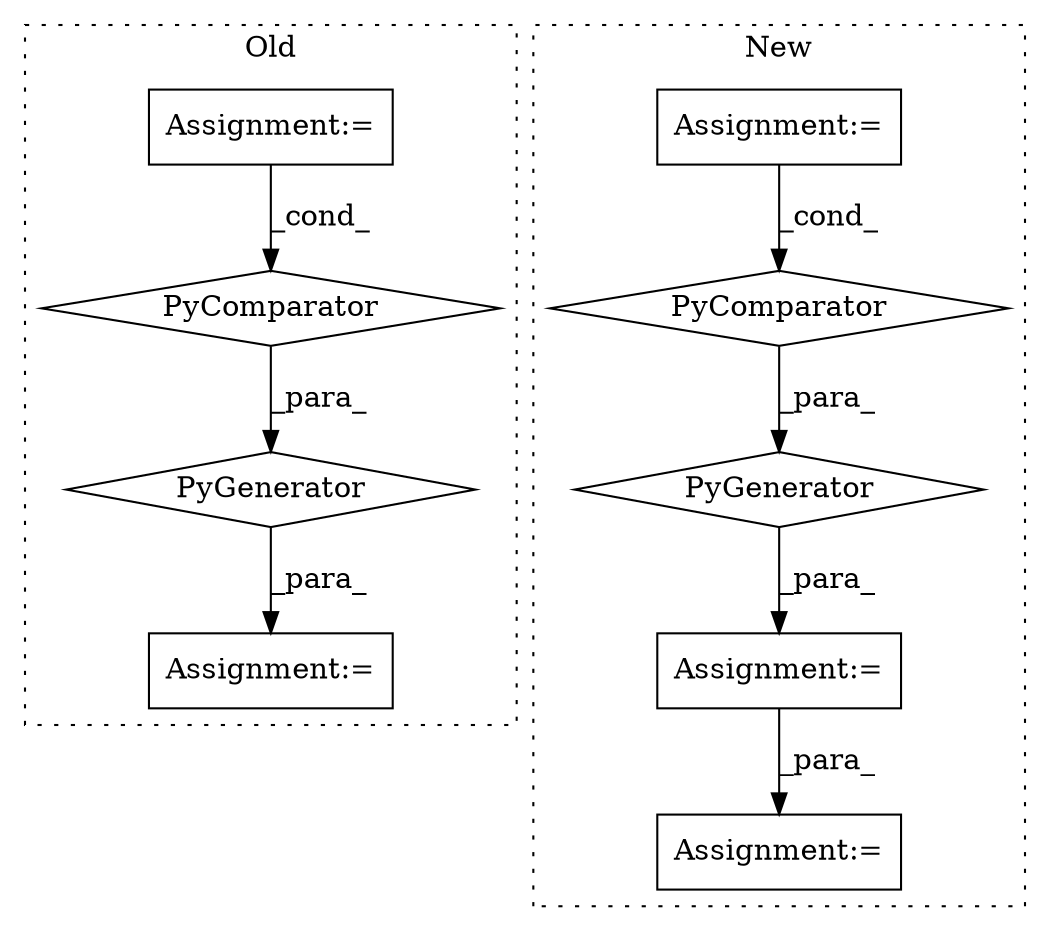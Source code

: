 digraph G {
subgraph cluster0 {
1 [label="PyGenerator" a="107" s="13543" l="149" shape="diamond"];
3 [label="Assignment:=" a="7" s="13658" l="28" shape="box"];
6 [label="PyComparator" a="113" s="13658" l="28" shape="diamond"];
8 [label="Assignment:=" a="7" s="13524" l="1" shape="box"];
label = "Old";
style="dotted";
}
subgraph cluster1 {
2 [label="PyGenerator" a="107" s="14960" l="153" shape="diamond"];
4 [label="PyComparator" a="113" s="15055" l="52" shape="diamond"];
5 [label="Assignment:=" a="7" s="15055" l="52" shape="box"];
7 [label="Assignment:=" a="7" s="15121" l="1" shape="box"];
9 [label="Assignment:=" a="7" s="14950" l="10" shape="box"];
label = "New";
style="dotted";
}
1 -> 8 [label="_para_"];
2 -> 9 [label="_para_"];
3 -> 6 [label="_cond_"];
4 -> 2 [label="_para_"];
5 -> 4 [label="_cond_"];
6 -> 1 [label="_para_"];
9 -> 7 [label="_para_"];
}